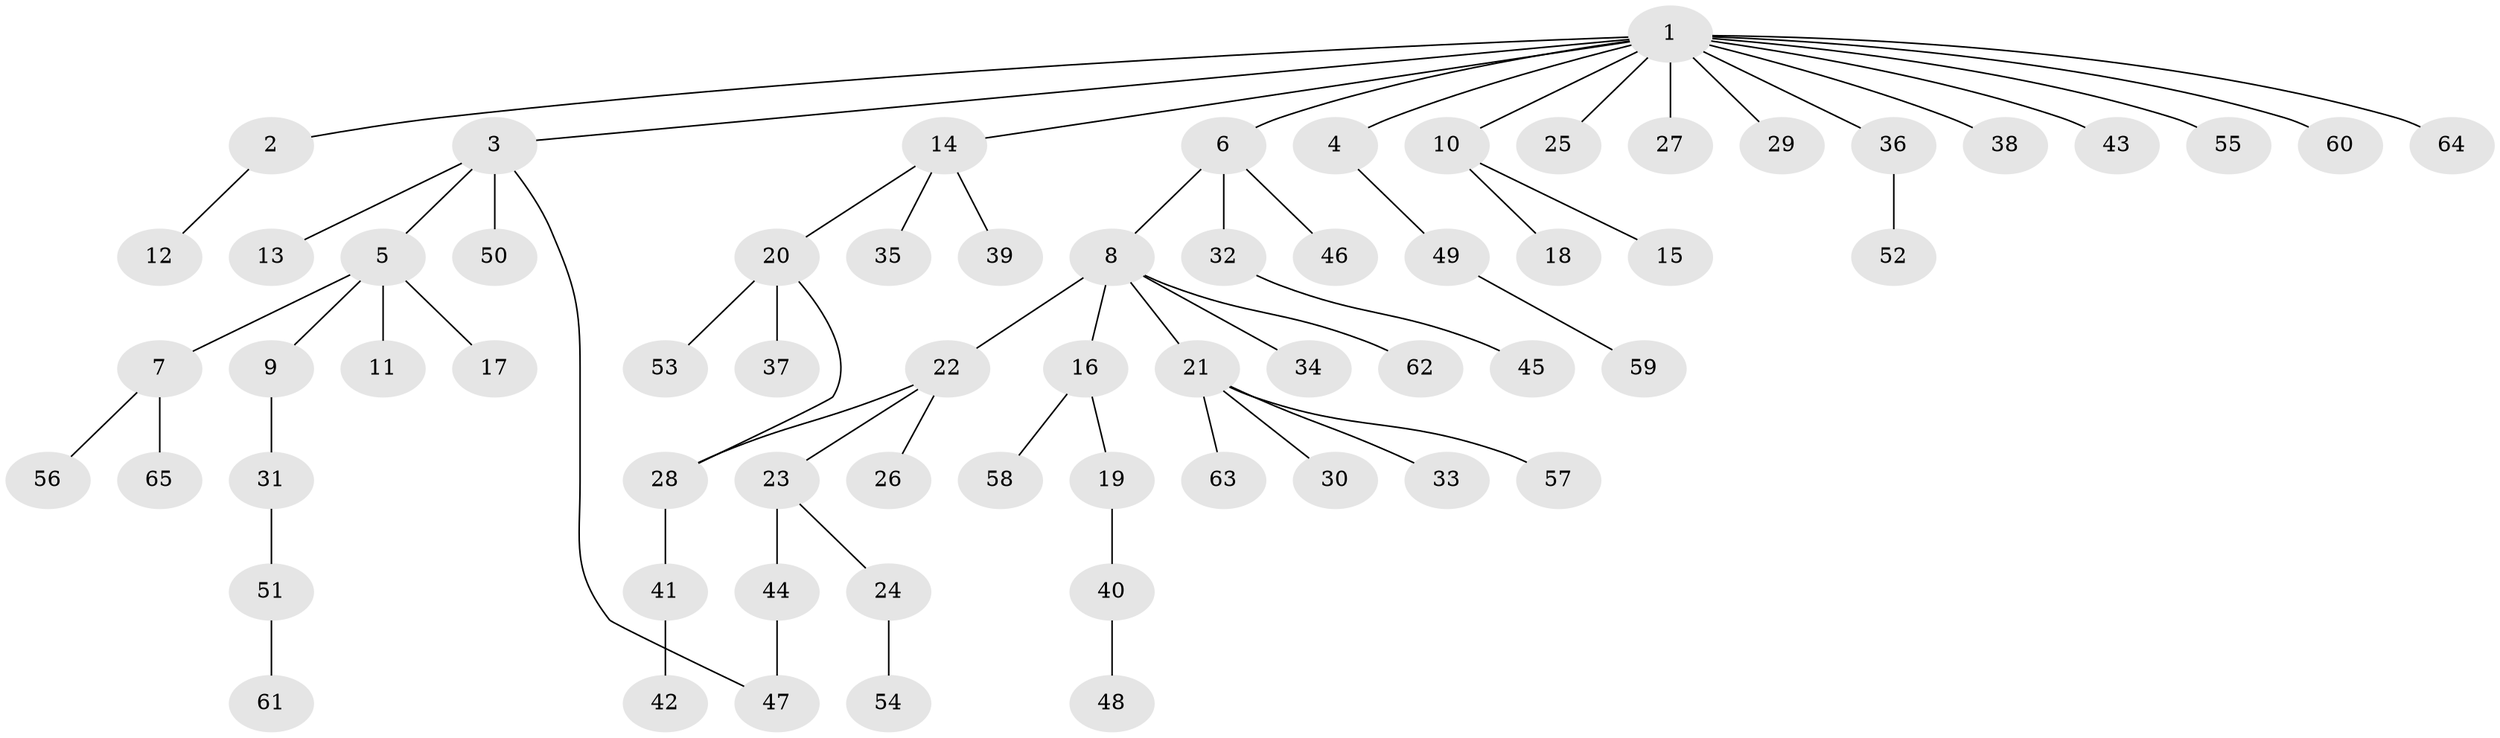 // Generated by graph-tools (version 1.1) at 2025/26/03/09/25 03:26:05]
// undirected, 65 vertices, 66 edges
graph export_dot {
graph [start="1"]
  node [color=gray90,style=filled];
  1;
  2;
  3;
  4;
  5;
  6;
  7;
  8;
  9;
  10;
  11;
  12;
  13;
  14;
  15;
  16;
  17;
  18;
  19;
  20;
  21;
  22;
  23;
  24;
  25;
  26;
  27;
  28;
  29;
  30;
  31;
  32;
  33;
  34;
  35;
  36;
  37;
  38;
  39;
  40;
  41;
  42;
  43;
  44;
  45;
  46;
  47;
  48;
  49;
  50;
  51;
  52;
  53;
  54;
  55;
  56;
  57;
  58;
  59;
  60;
  61;
  62;
  63;
  64;
  65;
  1 -- 2;
  1 -- 3;
  1 -- 4;
  1 -- 6;
  1 -- 10;
  1 -- 14;
  1 -- 25;
  1 -- 27;
  1 -- 29;
  1 -- 36;
  1 -- 38;
  1 -- 43;
  1 -- 55;
  1 -- 60;
  1 -- 64;
  2 -- 12;
  3 -- 5;
  3 -- 13;
  3 -- 47;
  3 -- 50;
  4 -- 49;
  5 -- 7;
  5 -- 9;
  5 -- 11;
  5 -- 17;
  6 -- 8;
  6 -- 32;
  6 -- 46;
  7 -- 56;
  7 -- 65;
  8 -- 16;
  8 -- 21;
  8 -- 22;
  8 -- 34;
  8 -- 62;
  9 -- 31;
  10 -- 15;
  10 -- 18;
  14 -- 20;
  14 -- 35;
  14 -- 39;
  16 -- 19;
  16 -- 58;
  19 -- 40;
  20 -- 28;
  20 -- 37;
  20 -- 53;
  21 -- 30;
  21 -- 33;
  21 -- 57;
  21 -- 63;
  22 -- 23;
  22 -- 26;
  22 -- 28;
  23 -- 24;
  23 -- 44;
  24 -- 54;
  28 -- 41;
  31 -- 51;
  32 -- 45;
  36 -- 52;
  40 -- 48;
  41 -- 42;
  44 -- 47;
  49 -- 59;
  51 -- 61;
}
